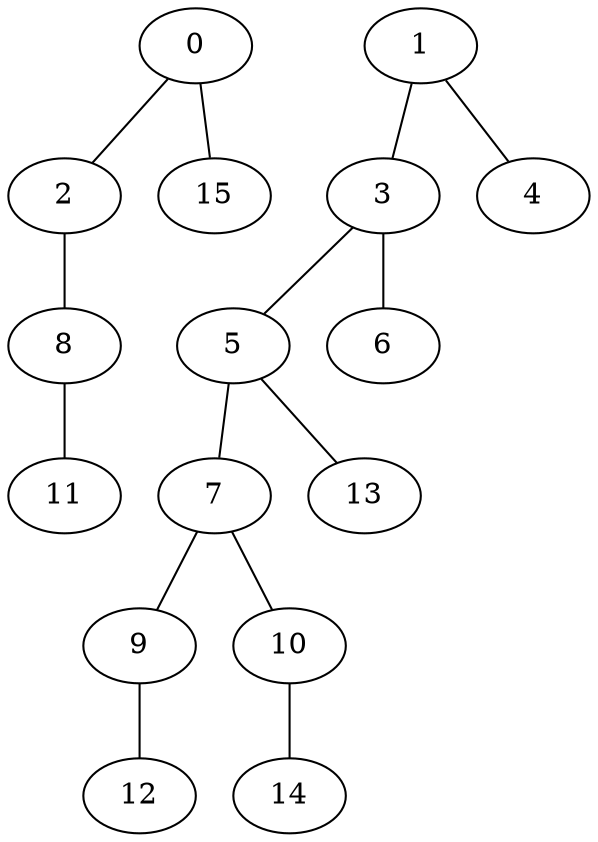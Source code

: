 graph G {
0;
1;
2;
3;
4;
5;
6;
7;
8;
9;
10;
11;
12;
13;
14;
15;
0--2 ;
1--3 ;
1--4 ;
3--5 ;
3--6 ;
5--7 ;
2--8 ;
7--9 ;
7--10 ;
8--11 ;
9--12 ;
5--13 ;
10--14 ;
0--15 ;
}
